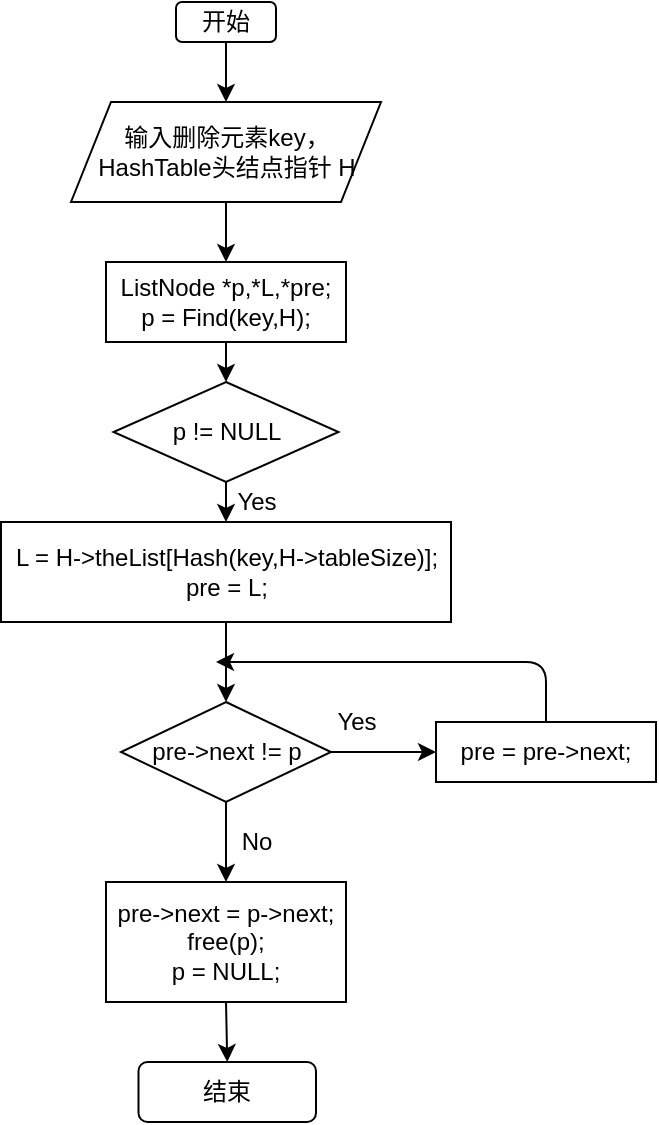 <mxfile version="15.2.9" type="github">
  <diagram id="G2Hpd4jK1jSEEnE9VhZ7" name="Page-1">
    <mxGraphModel dx="873" dy="623" grid="1" gridSize="10" guides="1" tooltips="1" connect="1" arrows="1" fold="1" page="1" pageScale="1" pageWidth="1169" pageHeight="1654" math="0" shadow="0">
      <root>
        <mxCell id="0" />
        <mxCell id="1" parent="0" />
        <mxCell id="Mi_GuX8CZ7eIMLx3hobY-1" value="开始" style="rounded=1;whiteSpace=wrap;html=1;" vertex="1" parent="1">
          <mxGeometry x="230" y="20" width="50" height="20" as="geometry" />
        </mxCell>
        <mxCell id="Mi_GuX8CZ7eIMLx3hobY-2" value="输入删除元素key，&lt;br&gt;HashTable头结点指针 H" style="shape=parallelogram;perimeter=parallelogramPerimeter;whiteSpace=wrap;html=1;fixedSize=1;" vertex="1" parent="1">
          <mxGeometry x="177.5" y="70" width="155" height="50" as="geometry" />
        </mxCell>
        <mxCell id="Mi_GuX8CZ7eIMLx3hobY-3" value="ListNode *p,*L,*pre;&lt;br&gt;p = Find(key,H);" style="rounded=0;whiteSpace=wrap;html=1;" vertex="1" parent="1">
          <mxGeometry x="195" y="150" width="120" height="40" as="geometry" />
        </mxCell>
        <mxCell id="Mi_GuX8CZ7eIMLx3hobY-4" value="p != NULL" style="rhombus;whiteSpace=wrap;html=1;" vertex="1" parent="1">
          <mxGeometry x="198.75" y="210" width="112.5" height="50" as="geometry" />
        </mxCell>
        <mxCell id="Mi_GuX8CZ7eIMLx3hobY-5" value="L = H-&amp;gt;theList[Hash(key,H-&amp;gt;tableSize)];&lt;br&gt;pre = L;&lt;br&gt;" style="rounded=0;whiteSpace=wrap;html=1;" vertex="1" parent="1">
          <mxGeometry x="142.5" y="280" width="225" height="50" as="geometry" />
        </mxCell>
        <mxCell id="Mi_GuX8CZ7eIMLx3hobY-6" value="pre-&amp;gt;next != p" style="rhombus;whiteSpace=wrap;html=1;" vertex="1" parent="1">
          <mxGeometry x="202.5" y="370" width="105" height="50" as="geometry" />
        </mxCell>
        <mxCell id="Mi_GuX8CZ7eIMLx3hobY-7" value="pre = pre-&amp;gt;next;" style="rounded=0;whiteSpace=wrap;html=1;" vertex="1" parent="1">
          <mxGeometry x="360" y="380" width="110" height="30" as="geometry" />
        </mxCell>
        <mxCell id="Mi_GuX8CZ7eIMLx3hobY-8" value="pre-&amp;gt;next = p-&amp;gt;next;&lt;br&gt;free(p);&lt;br&gt;p = NULL;" style="rounded=0;whiteSpace=wrap;html=1;" vertex="1" parent="1">
          <mxGeometry x="195" y="460" width="120" height="60" as="geometry" />
        </mxCell>
        <mxCell id="Mi_GuX8CZ7eIMLx3hobY-9" value="结束" style="rounded=1;whiteSpace=wrap;html=1;" vertex="1" parent="1">
          <mxGeometry x="211.25" y="550" width="88.75" height="30" as="geometry" />
        </mxCell>
        <mxCell id="Mi_GuX8CZ7eIMLx3hobY-10" value="" style="endArrow=classic;html=1;exitX=0.5;exitY=1;exitDx=0;exitDy=0;entryX=0.5;entryY=0;entryDx=0;entryDy=0;" edge="1" parent="1" source="Mi_GuX8CZ7eIMLx3hobY-1" target="Mi_GuX8CZ7eIMLx3hobY-2">
          <mxGeometry width="50" height="50" relative="1" as="geometry">
            <mxPoint x="290" y="110" as="sourcePoint" />
            <mxPoint x="340" y="60" as="targetPoint" />
          </mxGeometry>
        </mxCell>
        <mxCell id="Mi_GuX8CZ7eIMLx3hobY-11" value="" style="endArrow=classic;html=1;exitX=0.5;exitY=1;exitDx=0;exitDy=0;entryX=0.5;entryY=0;entryDx=0;entryDy=0;entryPerimeter=0;" edge="1" parent="1" source="Mi_GuX8CZ7eIMLx3hobY-2" target="Mi_GuX8CZ7eIMLx3hobY-3">
          <mxGeometry width="50" height="50" relative="1" as="geometry">
            <mxPoint x="290" y="150" as="sourcePoint" />
            <mxPoint x="340" y="100" as="targetPoint" />
          </mxGeometry>
        </mxCell>
        <mxCell id="Mi_GuX8CZ7eIMLx3hobY-12" value="" style="endArrow=classic;html=1;exitX=0.5;exitY=1;exitDx=0;exitDy=0;" edge="1" parent="1" source="Mi_GuX8CZ7eIMLx3hobY-3" target="Mi_GuX8CZ7eIMLx3hobY-4">
          <mxGeometry width="50" height="50" relative="1" as="geometry">
            <mxPoint x="290" y="280" as="sourcePoint" />
            <mxPoint x="340" y="230" as="targetPoint" />
          </mxGeometry>
        </mxCell>
        <mxCell id="Mi_GuX8CZ7eIMLx3hobY-13" value="" style="endArrow=classic;html=1;exitX=0.5;exitY=1;exitDx=0;exitDy=0;entryX=0.5;entryY=0;entryDx=0;entryDy=0;" edge="1" parent="1" source="Mi_GuX8CZ7eIMLx3hobY-4" target="Mi_GuX8CZ7eIMLx3hobY-5">
          <mxGeometry width="50" height="50" relative="1" as="geometry">
            <mxPoint x="290" y="310" as="sourcePoint" />
            <mxPoint x="340" y="260" as="targetPoint" />
          </mxGeometry>
        </mxCell>
        <mxCell id="Mi_GuX8CZ7eIMLx3hobY-14" value="" style="endArrow=classic;html=1;exitX=0.5;exitY=1;exitDx=0;exitDy=0;entryX=0.5;entryY=0;entryDx=0;entryDy=0;" edge="1" parent="1" source="Mi_GuX8CZ7eIMLx3hobY-5" target="Mi_GuX8CZ7eIMLx3hobY-6">
          <mxGeometry width="50" height="50" relative="1" as="geometry">
            <mxPoint x="290" y="310" as="sourcePoint" />
            <mxPoint x="340" y="260" as="targetPoint" />
          </mxGeometry>
        </mxCell>
        <mxCell id="Mi_GuX8CZ7eIMLx3hobY-15" value="" style="endArrow=classic;html=1;exitX=0.5;exitY=1;exitDx=0;exitDy=0;" edge="1" parent="1" source="Mi_GuX8CZ7eIMLx3hobY-6">
          <mxGeometry width="50" height="50" relative="1" as="geometry">
            <mxPoint x="290" y="360" as="sourcePoint" />
            <mxPoint x="255" y="460" as="targetPoint" />
          </mxGeometry>
        </mxCell>
        <mxCell id="Mi_GuX8CZ7eIMLx3hobY-16" value="" style="endArrow=classic;html=1;exitX=0.5;exitY=1;exitDx=0;exitDy=0;entryX=0.5;entryY=0;entryDx=0;entryDy=0;" edge="1" parent="1" source="Mi_GuX8CZ7eIMLx3hobY-8" target="Mi_GuX8CZ7eIMLx3hobY-9">
          <mxGeometry width="50" height="50" relative="1" as="geometry">
            <mxPoint x="290" y="640" as="sourcePoint" />
            <mxPoint x="340" y="590" as="targetPoint" />
          </mxGeometry>
        </mxCell>
        <mxCell id="Mi_GuX8CZ7eIMLx3hobY-17" value="" style="endArrow=classic;html=1;exitX=1;exitY=0.5;exitDx=0;exitDy=0;entryX=0;entryY=0.5;entryDx=0;entryDy=0;" edge="1" parent="1" source="Mi_GuX8CZ7eIMLx3hobY-6" target="Mi_GuX8CZ7eIMLx3hobY-7">
          <mxGeometry width="50" height="50" relative="1" as="geometry">
            <mxPoint x="290" y="440" as="sourcePoint" />
            <mxPoint x="340" y="390" as="targetPoint" />
          </mxGeometry>
        </mxCell>
        <mxCell id="Mi_GuX8CZ7eIMLx3hobY-18" value="" style="endArrow=classic;html=1;exitX=0.5;exitY=0;exitDx=0;exitDy=0;" edge="1" parent="1" source="Mi_GuX8CZ7eIMLx3hobY-7">
          <mxGeometry width="50" height="50" relative="1" as="geometry">
            <mxPoint x="290" y="440" as="sourcePoint" />
            <mxPoint x="250" y="350" as="targetPoint" />
            <Array as="points">
              <mxPoint x="415" y="350" />
            </Array>
          </mxGeometry>
        </mxCell>
        <mxCell id="Mi_GuX8CZ7eIMLx3hobY-19" value="Yes" style="text;html=1;align=center;verticalAlign=middle;resizable=0;points=[];autosize=1;strokeColor=none;fillColor=none;" vertex="1" parent="1">
          <mxGeometry x="300" y="370" width="40" height="20" as="geometry" />
        </mxCell>
        <mxCell id="Mi_GuX8CZ7eIMLx3hobY-20" value="Yes" style="text;html=1;align=center;verticalAlign=middle;resizable=0;points=[];autosize=1;strokeColor=none;fillColor=none;" vertex="1" parent="1">
          <mxGeometry x="250" y="260" width="40" height="20" as="geometry" />
        </mxCell>
        <mxCell id="Mi_GuX8CZ7eIMLx3hobY-21" value="No" style="text;html=1;align=center;verticalAlign=middle;resizable=0;points=[];autosize=1;strokeColor=none;fillColor=none;" vertex="1" parent="1">
          <mxGeometry x="255" y="430" width="30" height="20" as="geometry" />
        </mxCell>
      </root>
    </mxGraphModel>
  </diagram>
</mxfile>
